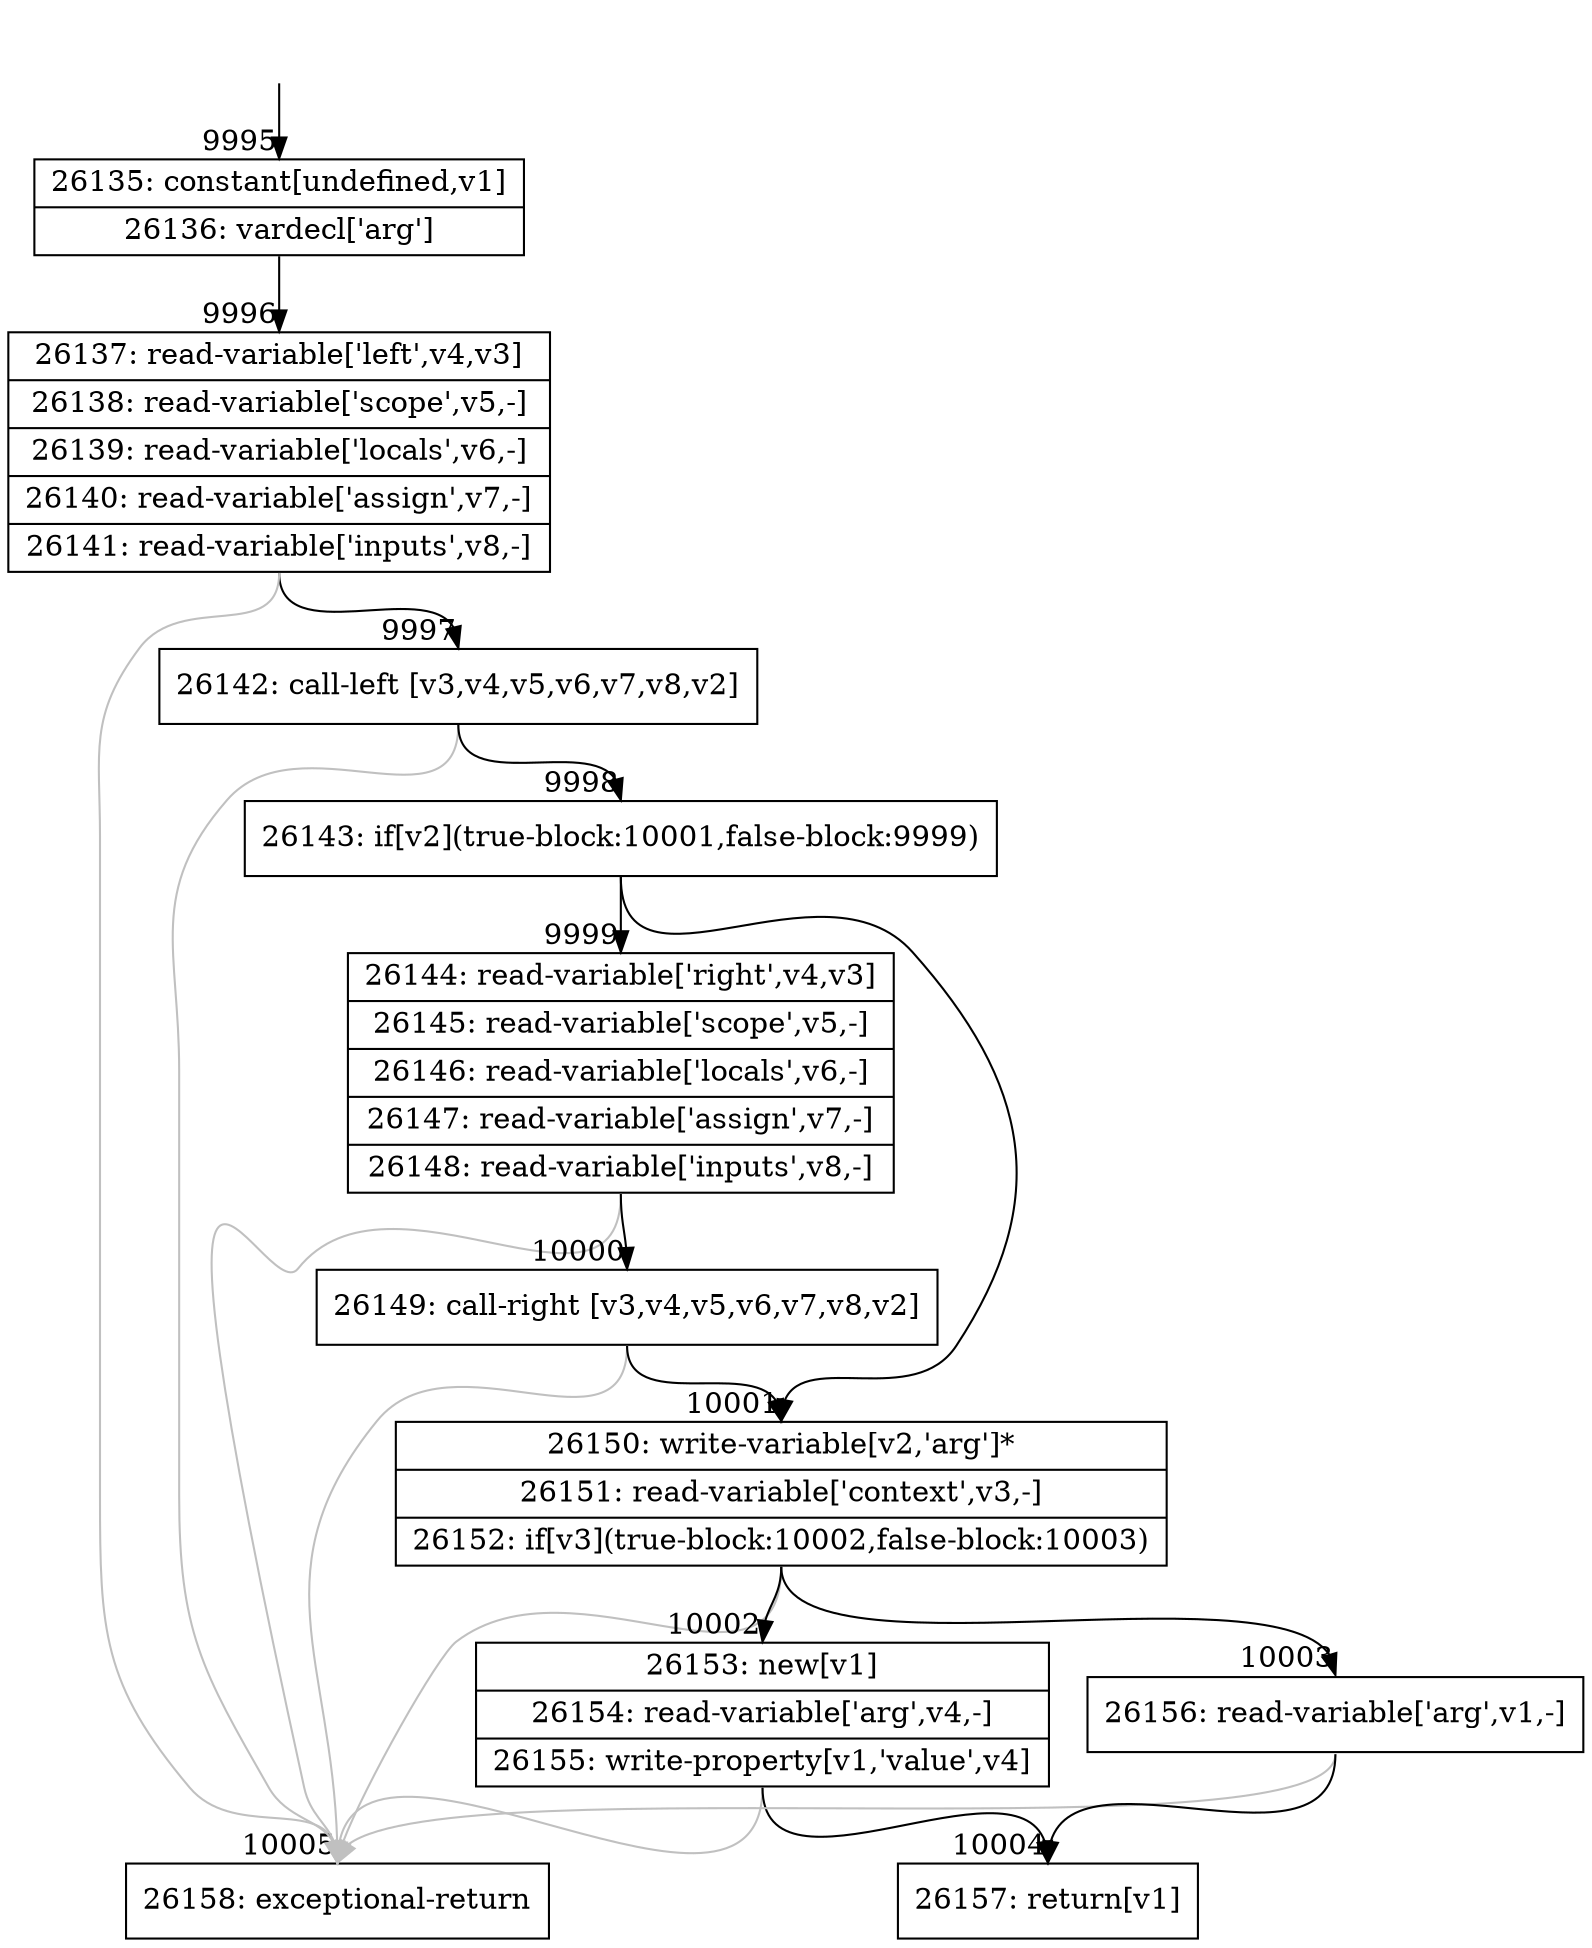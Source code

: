 digraph {
rankdir="TD"
BB_entry750[shape=none,label=""];
BB_entry750 -> BB9995 [tailport=s, headport=n, headlabel="    9995"]
BB9995 [shape=record label="{26135: constant[undefined,v1]|26136: vardecl['arg']}" ] 
BB9995 -> BB9996 [tailport=s, headport=n, headlabel="      9996"]
BB9996 [shape=record label="{26137: read-variable['left',v4,v3]|26138: read-variable['scope',v5,-]|26139: read-variable['locals',v6,-]|26140: read-variable['assign',v7,-]|26141: read-variable['inputs',v8,-]}" ] 
BB9996 -> BB9997 [tailport=s, headport=n, headlabel="      9997"]
BB9996 -> BB10005 [tailport=s, headport=n, color=gray, headlabel="      10005"]
BB9997 [shape=record label="{26142: call-left [v3,v4,v5,v6,v7,v8,v2]}" ] 
BB9997 -> BB9998 [tailport=s, headport=n, headlabel="      9998"]
BB9997 -> BB10005 [tailport=s, headport=n, color=gray]
BB9998 [shape=record label="{26143: if[v2](true-block:10001,false-block:9999)}" ] 
BB9998 -> BB10001 [tailport=s, headport=n, headlabel="      10001"]
BB9998 -> BB9999 [tailport=s, headport=n, headlabel="      9999"]
BB9999 [shape=record label="{26144: read-variable['right',v4,v3]|26145: read-variable['scope',v5,-]|26146: read-variable['locals',v6,-]|26147: read-variable['assign',v7,-]|26148: read-variable['inputs',v8,-]}" ] 
BB9999 -> BB10000 [tailport=s, headport=n, headlabel="      10000"]
BB9999 -> BB10005 [tailport=s, headport=n, color=gray]
BB10000 [shape=record label="{26149: call-right [v3,v4,v5,v6,v7,v8,v2]}" ] 
BB10000 -> BB10001 [tailport=s, headport=n]
BB10000 -> BB10005 [tailport=s, headport=n, color=gray]
BB10001 [shape=record label="{26150: write-variable[v2,'arg']*|26151: read-variable['context',v3,-]|26152: if[v3](true-block:10002,false-block:10003)}" ] 
BB10001 -> BB10002 [tailport=s, headport=n, headlabel="      10002"]
BB10001 -> BB10003 [tailport=s, headport=n, headlabel="      10003"]
BB10001 -> BB10005 [tailport=s, headport=n, color=gray]
BB10002 [shape=record label="{26153: new[v1]|26154: read-variable['arg',v4,-]|26155: write-property[v1,'value',v4]}" ] 
BB10002 -> BB10004 [tailport=s, headport=n, headlabel="      10004"]
BB10002 -> BB10005 [tailport=s, headport=n, color=gray]
BB10003 [shape=record label="{26156: read-variable['arg',v1,-]}" ] 
BB10003 -> BB10004 [tailport=s, headport=n]
BB10003 -> BB10005 [tailport=s, headport=n, color=gray]
BB10004 [shape=record label="{26157: return[v1]}" ] 
BB10005 [shape=record label="{26158: exceptional-return}" ] 
//#$~ 13860
}
